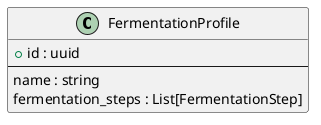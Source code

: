 @startuml
class "FermentationProfile" as FermentationProfile {
    + id : uuid
    --
    name : string
    fermentation_steps : List[FermentationStep] /' Fermentation Step id '/
}


@enduml
